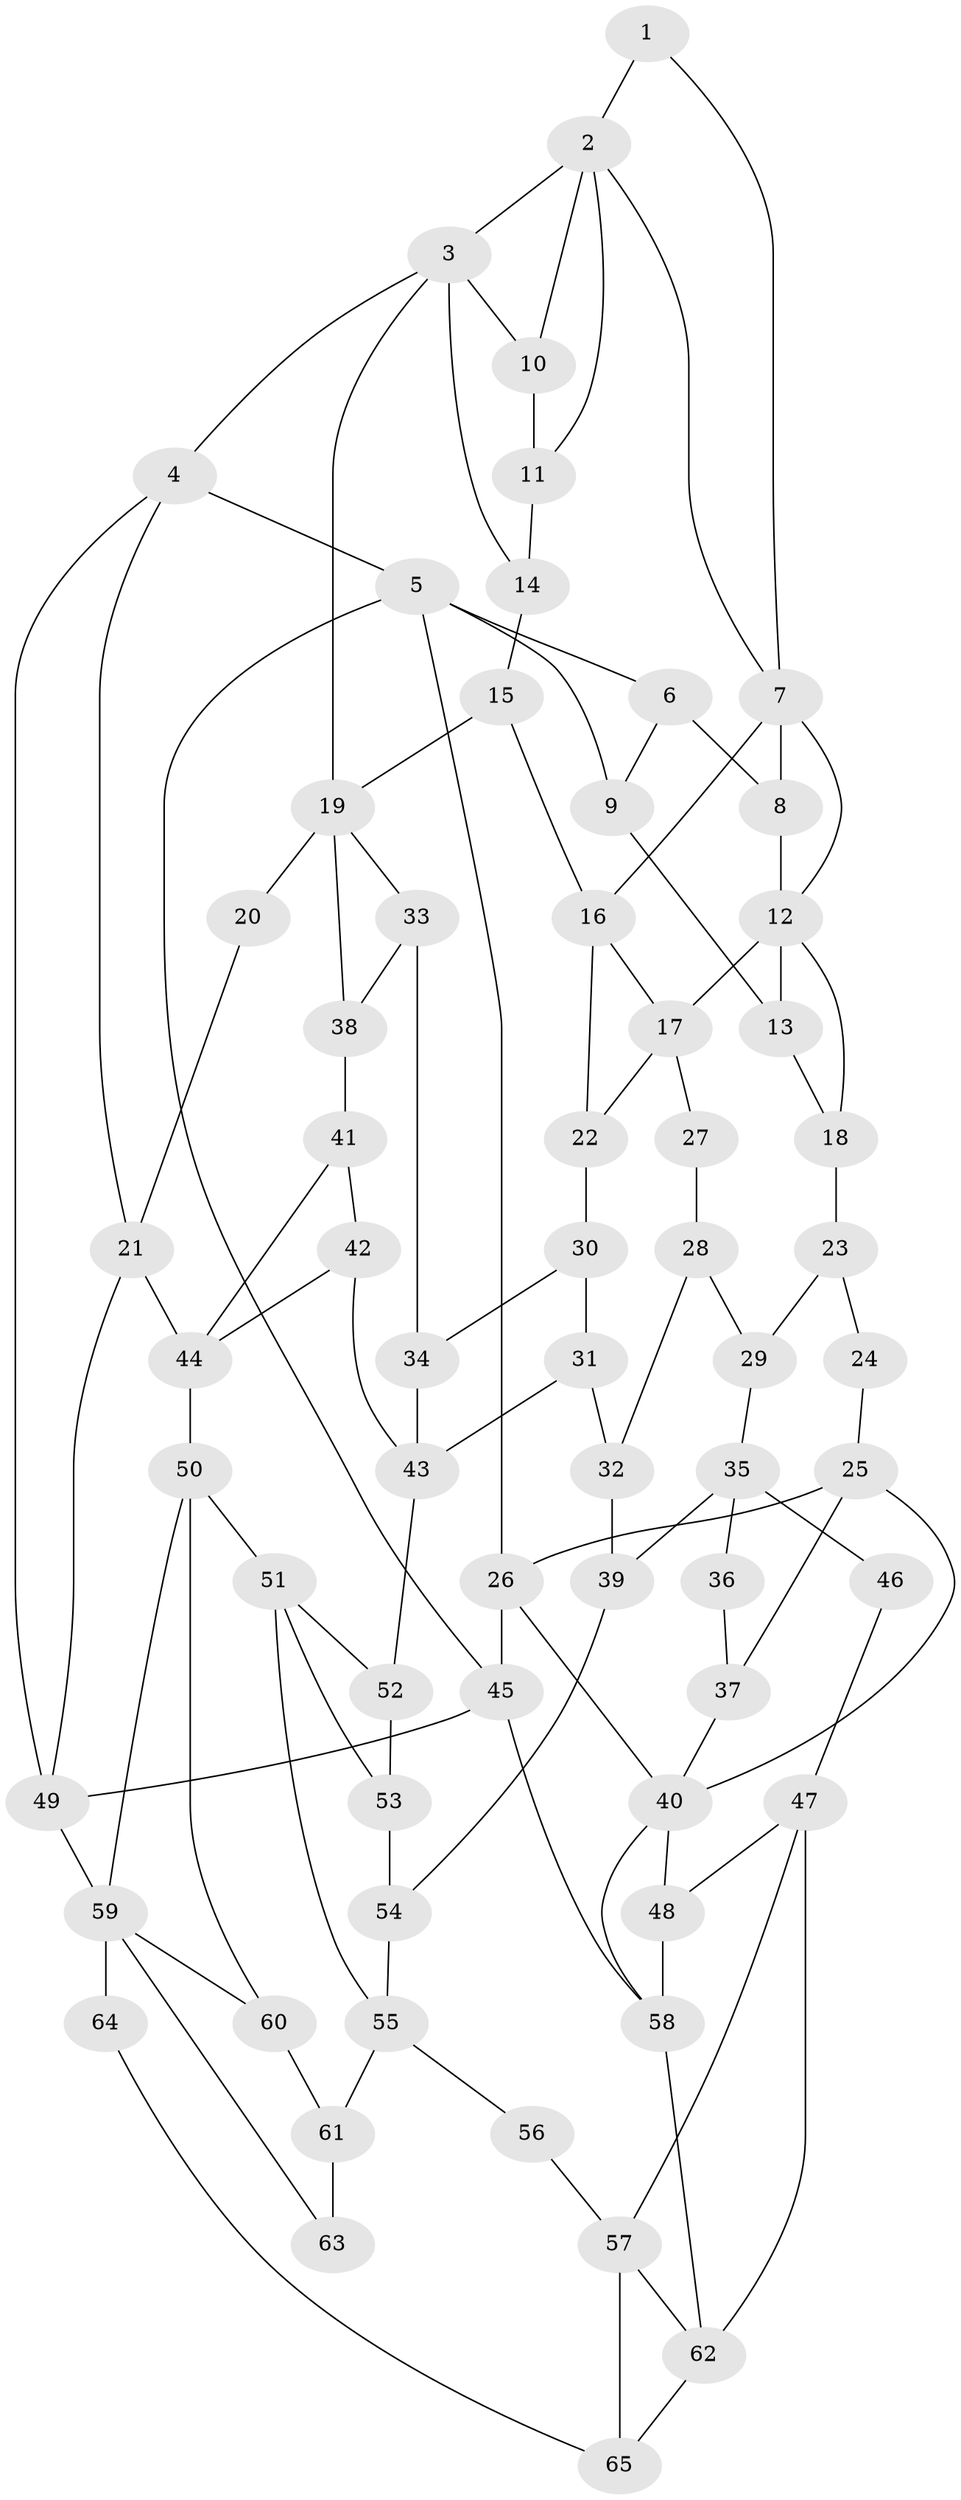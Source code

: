 // original degree distribution, {3: 0.015384615384615385, 4: 0.2230769230769231, 6: 0.2076923076923077, 5: 0.5538461538461539}
// Generated by graph-tools (version 1.1) at 2025/38/03/09/25 02:38:22]
// undirected, 65 vertices, 110 edges
graph export_dot {
graph [start="1"]
  node [color=gray90,style=filled];
  1;
  2;
  3;
  4;
  5;
  6;
  7;
  8;
  9;
  10;
  11;
  12;
  13;
  14;
  15;
  16;
  17;
  18;
  19;
  20;
  21;
  22;
  23;
  24;
  25;
  26;
  27;
  28;
  29;
  30;
  31;
  32;
  33;
  34;
  35;
  36;
  37;
  38;
  39;
  40;
  41;
  42;
  43;
  44;
  45;
  46;
  47;
  48;
  49;
  50;
  51;
  52;
  53;
  54;
  55;
  56;
  57;
  58;
  59;
  60;
  61;
  62;
  63;
  64;
  65;
  1 -- 2 [weight=1.0];
  1 -- 7 [weight=1.0];
  2 -- 3 [weight=1.0];
  2 -- 7 [weight=1.0];
  2 -- 10 [weight=2.0];
  2 -- 11 [weight=1.0];
  3 -- 4 [weight=1.0];
  3 -- 10 [weight=1.0];
  3 -- 14 [weight=1.0];
  3 -- 19 [weight=1.0];
  4 -- 5 [weight=1.0];
  4 -- 21 [weight=1.0];
  4 -- 49 [weight=1.0];
  5 -- 6 [weight=2.0];
  5 -- 9 [weight=1.0];
  5 -- 26 [weight=1.0];
  5 -- 45 [weight=1.0];
  6 -- 8 [weight=1.0];
  6 -- 9 [weight=2.0];
  7 -- 8 [weight=1.0];
  7 -- 12 [weight=1.0];
  7 -- 16 [weight=1.0];
  8 -- 12 [weight=1.0];
  9 -- 13 [weight=1.0];
  10 -- 11 [weight=1.0];
  11 -- 14 [weight=1.0];
  12 -- 13 [weight=1.0];
  12 -- 17 [weight=2.0];
  12 -- 18 [weight=1.0];
  13 -- 18 [weight=1.0];
  14 -- 15 [weight=1.0];
  15 -- 16 [weight=1.0];
  15 -- 19 [weight=1.0];
  16 -- 17 [weight=1.0];
  16 -- 22 [weight=1.0];
  17 -- 22 [weight=1.0];
  17 -- 27 [weight=2.0];
  18 -- 23 [weight=1.0];
  19 -- 20 [weight=2.0];
  19 -- 33 [weight=1.0];
  19 -- 38 [weight=1.0];
  20 -- 21 [weight=1.0];
  21 -- 44 [weight=2.0];
  21 -- 49 [weight=1.0];
  22 -- 30 [weight=1.0];
  23 -- 24 [weight=1.0];
  23 -- 29 [weight=1.0];
  24 -- 25 [weight=2.0];
  25 -- 26 [weight=2.0];
  25 -- 37 [weight=1.0];
  25 -- 40 [weight=1.0];
  26 -- 40 [weight=1.0];
  26 -- 45 [weight=1.0];
  27 -- 28 [weight=1.0];
  28 -- 29 [weight=1.0];
  28 -- 32 [weight=1.0];
  29 -- 35 [weight=1.0];
  30 -- 31 [weight=1.0];
  30 -- 34 [weight=1.0];
  31 -- 32 [weight=1.0];
  31 -- 43 [weight=1.0];
  32 -- 39 [weight=1.0];
  33 -- 34 [weight=1.0];
  33 -- 38 [weight=1.0];
  34 -- 43 [weight=1.0];
  35 -- 36 [weight=2.0];
  35 -- 39 [weight=1.0];
  35 -- 46 [weight=2.0];
  36 -- 37 [weight=1.0];
  37 -- 40 [weight=1.0];
  38 -- 41 [weight=1.0];
  39 -- 54 [weight=1.0];
  40 -- 48 [weight=1.0];
  40 -- 58 [weight=1.0];
  41 -- 42 [weight=1.0];
  41 -- 44 [weight=1.0];
  42 -- 43 [weight=1.0];
  42 -- 44 [weight=1.0];
  43 -- 52 [weight=1.0];
  44 -- 50 [weight=2.0];
  45 -- 49 [weight=1.0];
  45 -- 58 [weight=1.0];
  46 -- 47 [weight=2.0];
  47 -- 48 [weight=1.0];
  47 -- 57 [weight=1.0];
  47 -- 62 [weight=1.0];
  48 -- 58 [weight=1.0];
  49 -- 59 [weight=1.0];
  50 -- 51 [weight=2.0];
  50 -- 59 [weight=1.0];
  50 -- 60 [weight=1.0];
  51 -- 52 [weight=1.0];
  51 -- 53 [weight=1.0];
  51 -- 55 [weight=1.0];
  52 -- 53 [weight=1.0];
  53 -- 54 [weight=1.0];
  54 -- 55 [weight=1.0];
  55 -- 56 [weight=2.0];
  55 -- 61 [weight=2.0];
  56 -- 57 [weight=2.0];
  57 -- 62 [weight=2.0];
  57 -- 65 [weight=1.0];
  58 -- 62 [weight=2.0];
  59 -- 60 [weight=1.0];
  59 -- 63 [weight=1.0];
  59 -- 64 [weight=2.0];
  60 -- 61 [weight=1.0];
  61 -- 63 [weight=2.0];
  62 -- 65 [weight=1.0];
  64 -- 65 [weight=1.0];
}
